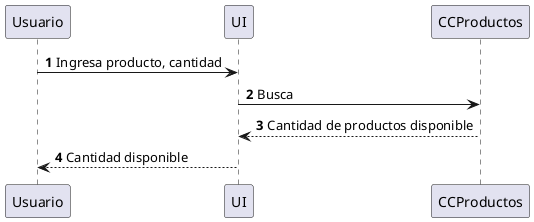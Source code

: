 @startuml
autonumber
Usuario -> UI: Ingresa producto, cantidad
UI -> CCProductos: Busca
CCProductos --> UI: Cantidad de productos disponible
UI --> Usuario: Cantidad disponible

@enduml
